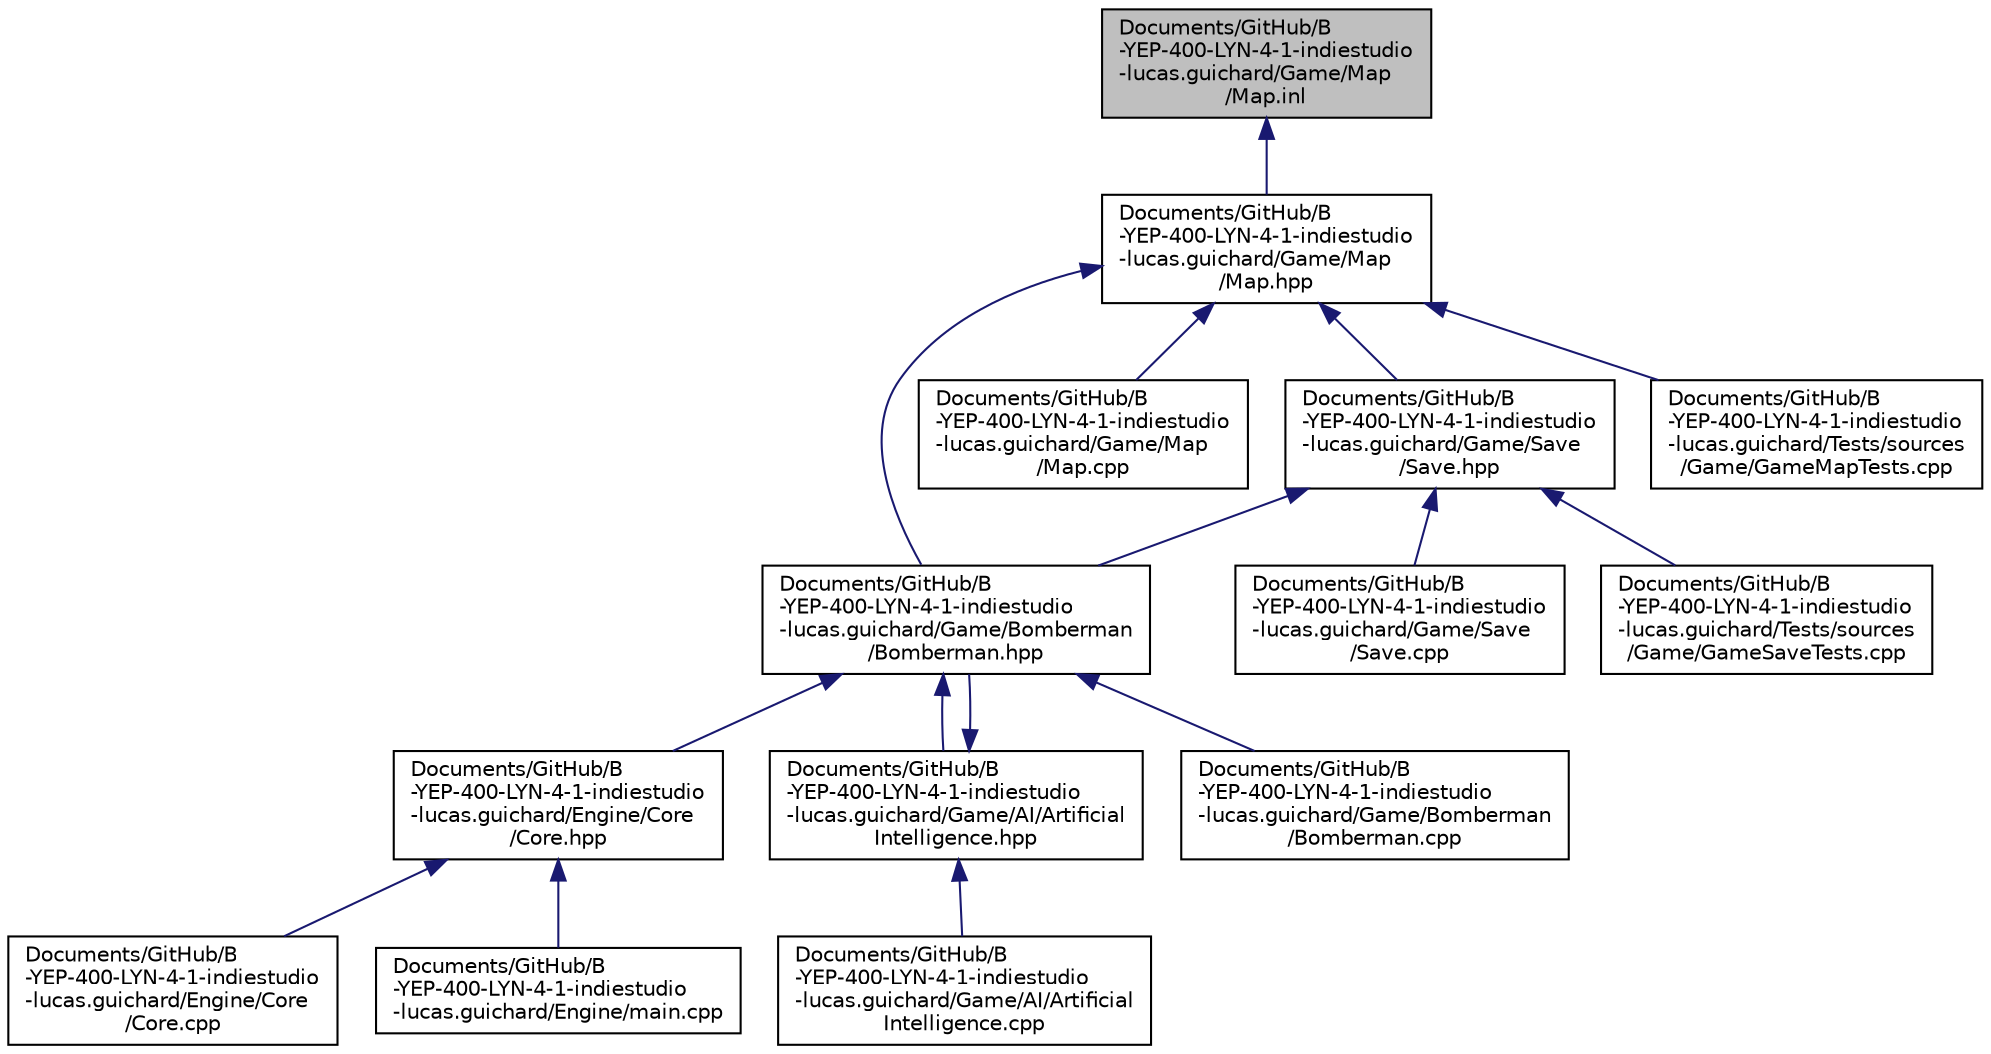 digraph "Documents/GitHub/B-YEP-400-LYN-4-1-indiestudio-lucas.guichard/Game/Map/Map.inl"
{
 // LATEX_PDF_SIZE
  edge [fontname="Helvetica",fontsize="10",labelfontname="Helvetica",labelfontsize="10"];
  node [fontname="Helvetica",fontsize="10",shape=record];
  Node1 [label="Documents/GitHub/B\l-YEP-400-LYN-4-1-indiestudio\l-lucas.guichard/Game/Map\l/Map.inl",height=0.2,width=0.4,color="black", fillcolor="grey75", style="filled", fontcolor="black",tooltip=" "];
  Node1 -> Node2 [dir="back",color="midnightblue",fontsize="10",style="solid"];
  Node2 [label="Documents/GitHub/B\l-YEP-400-LYN-4-1-indiestudio\l-lucas.guichard/Game/Map\l/Map.hpp",height=0.2,width=0.4,color="black", fillcolor="white", style="filled",URL="$_game_2_map_2_map_8hpp.html",tooltip=" "];
  Node2 -> Node3 [dir="back",color="midnightblue",fontsize="10",style="solid"];
  Node3 [label="Documents/GitHub/B\l-YEP-400-LYN-4-1-indiestudio\l-lucas.guichard/Game/Bomberman\l/Bomberman.hpp",height=0.2,width=0.4,color="black", fillcolor="white", style="filled",URL="$_bomberman_8hpp.html",tooltip=" "];
  Node3 -> Node4 [dir="back",color="midnightblue",fontsize="10",style="solid"];
  Node4 [label="Documents/GitHub/B\l-YEP-400-LYN-4-1-indiestudio\l-lucas.guichard/Engine/Core\l/Core.hpp",height=0.2,width=0.4,color="black", fillcolor="white", style="filled",URL="$_core_8hpp.html",tooltip=" "];
  Node4 -> Node5 [dir="back",color="midnightblue",fontsize="10",style="solid"];
  Node5 [label="Documents/GitHub/B\l-YEP-400-LYN-4-1-indiestudio\l-lucas.guichard/Engine/Core\l/Core.cpp",height=0.2,width=0.4,color="black", fillcolor="white", style="filled",URL="$_core_8cpp.html",tooltip=" "];
  Node4 -> Node6 [dir="back",color="midnightblue",fontsize="10",style="solid"];
  Node6 [label="Documents/GitHub/B\l-YEP-400-LYN-4-1-indiestudio\l-lucas.guichard/Engine/main.cpp",height=0.2,width=0.4,color="black", fillcolor="white", style="filled",URL="$main_8cpp.html",tooltip=" "];
  Node3 -> Node7 [dir="back",color="midnightblue",fontsize="10",style="solid"];
  Node7 [label="Documents/GitHub/B\l-YEP-400-LYN-4-1-indiestudio\l-lucas.guichard/Game/AI/Artificial\lIntelligence.hpp",height=0.2,width=0.4,color="black", fillcolor="white", style="filled",URL="$_artificial_intelligence_8hpp.html",tooltip=" "];
  Node7 -> Node8 [dir="back",color="midnightblue",fontsize="10",style="solid"];
  Node8 [label="Documents/GitHub/B\l-YEP-400-LYN-4-1-indiestudio\l-lucas.guichard/Game/AI/Artificial\lIntelligence.cpp",height=0.2,width=0.4,color="black", fillcolor="white", style="filled",URL="$_artificial_intelligence_8cpp.html",tooltip=" "];
  Node7 -> Node3 [dir="back",color="midnightblue",fontsize="10",style="solid"];
  Node3 -> Node9 [dir="back",color="midnightblue",fontsize="10",style="solid"];
  Node9 [label="Documents/GitHub/B\l-YEP-400-LYN-4-1-indiestudio\l-lucas.guichard/Game/Bomberman\l/Bomberman.cpp",height=0.2,width=0.4,color="black", fillcolor="white", style="filled",URL="$_bomberman_8cpp.html",tooltip=" "];
  Node2 -> Node10 [dir="back",color="midnightblue",fontsize="10",style="solid"];
  Node10 [label="Documents/GitHub/B\l-YEP-400-LYN-4-1-indiestudio\l-lucas.guichard/Game/Map\l/Map.cpp",height=0.2,width=0.4,color="black", fillcolor="white", style="filled",URL="$_game_2_map_2_map_8cpp.html",tooltip=" "];
  Node2 -> Node11 [dir="back",color="midnightblue",fontsize="10",style="solid"];
  Node11 [label="Documents/GitHub/B\l-YEP-400-LYN-4-1-indiestudio\l-lucas.guichard/Game/Save\l/Save.hpp",height=0.2,width=0.4,color="black", fillcolor="white", style="filled",URL="$_save_8hpp.html",tooltip=" "];
  Node11 -> Node3 [dir="back",color="midnightblue",fontsize="10",style="solid"];
  Node11 -> Node12 [dir="back",color="midnightblue",fontsize="10",style="solid"];
  Node12 [label="Documents/GitHub/B\l-YEP-400-LYN-4-1-indiestudio\l-lucas.guichard/Game/Save\l/Save.cpp",height=0.2,width=0.4,color="black", fillcolor="white", style="filled",URL="$_save_8cpp.html",tooltip=" "];
  Node11 -> Node13 [dir="back",color="midnightblue",fontsize="10",style="solid"];
  Node13 [label="Documents/GitHub/B\l-YEP-400-LYN-4-1-indiestudio\l-lucas.guichard/Tests/sources\l/Game/GameSaveTests.cpp",height=0.2,width=0.4,color="black", fillcolor="white", style="filled",URL="$_game_save_tests_8cpp.html",tooltip=" "];
  Node2 -> Node14 [dir="back",color="midnightblue",fontsize="10",style="solid"];
  Node14 [label="Documents/GitHub/B\l-YEP-400-LYN-4-1-indiestudio\l-lucas.guichard/Tests/sources\l/Game/GameMapTests.cpp",height=0.2,width=0.4,color="black", fillcolor="white", style="filled",URL="$_game_map_tests_8cpp.html",tooltip=" "];
}

